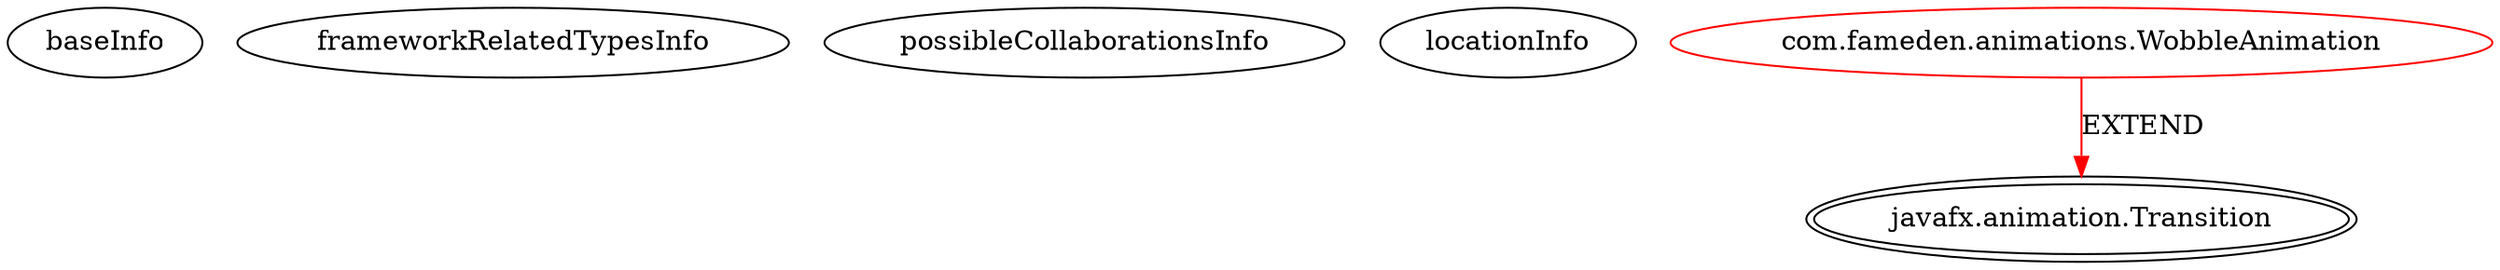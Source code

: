 digraph {
baseInfo[graphId=4000,category="extension_graph",isAnonymous=false,possibleRelation=false]
frameworkRelatedTypesInfo[0="javafx.animation.Transition"]
possibleCollaborationsInfo[]
locationInfo[projectName="ravjot28-FameDen",filePath="/ravjot28-FameDen/FameDen-master/src/com/fameden/animations/WobbleAnimation.java",contextSignature="WobbleAnimation",graphId="4000"]
0[label="com.fameden.animations.WobbleAnimation",vertexType="ROOT_CLIENT_CLASS_DECLARATION",isFrameworkType=false,color=red]
1[label="javafx.animation.Transition",vertexType="FRAMEWORK_CLASS_TYPE",isFrameworkType=true,peripheries=2]
0->1[label="EXTEND",color=red]
}
